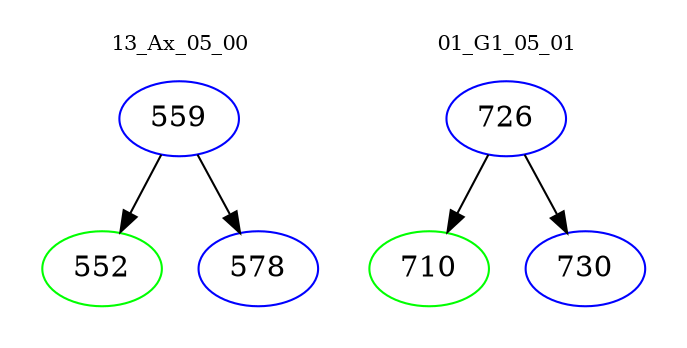 digraph{
subgraph cluster_0 {
color = white
label = "13_Ax_05_00";
fontsize=10;
T0_559 [label="559", color="blue"]
T0_559 -> T0_552 [color="black"]
T0_552 [label="552", color="green"]
T0_559 -> T0_578 [color="black"]
T0_578 [label="578", color="blue"]
}
subgraph cluster_1 {
color = white
label = "01_G1_05_01";
fontsize=10;
T1_726 [label="726", color="blue"]
T1_726 -> T1_710 [color="black"]
T1_710 [label="710", color="green"]
T1_726 -> T1_730 [color="black"]
T1_730 [label="730", color="blue"]
}
}
